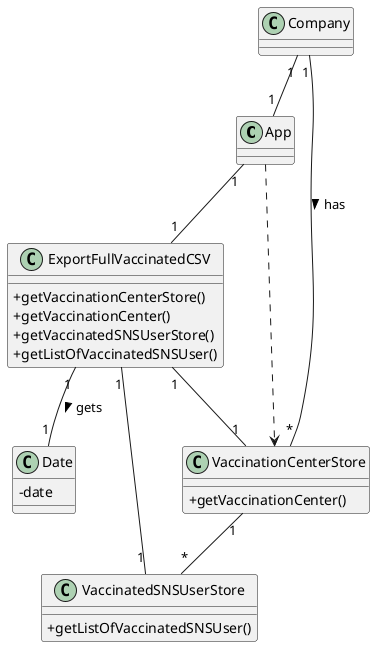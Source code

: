 @startuml

skinparam classAttributeIconSize 0

class App{
}

class Company{
}

class Date{
-date
}

class ExportFullVaccinatedCSV{
+getVaccinationCenterStore()
+getVaccinationCenter()
+getVaccinatedSNSUserStore()
+getListOfVaccinatedSNSUser()
}

class VaccinationCenterStore{
+getVaccinationCenter()
}

class VaccinatedSNSUserStore{
+getListOfVaccinatedSNSUser()
}

Company "1" -- "1" App
App "1" -- "1" ExportFullVaccinatedCSV
ExportFullVaccinatedCSV "1" -- "1" VaccinationCenterStore
VaccinationCenterStore "1" -- "*" VaccinatedSNSUserStore
Company "1" -- "*" VaccinationCenterStore : has >
App  .>  VaccinationCenterStore
ExportFullVaccinatedCSV "1" -- "1" Date : gets >
ExportFullVaccinatedCSV "1" -- "1" VaccinatedSNSUserStore

@enduml